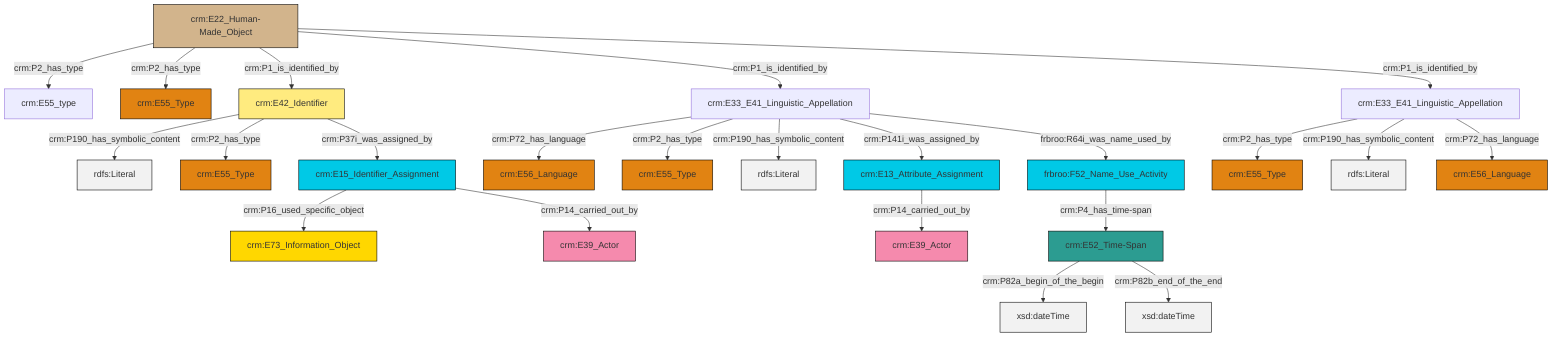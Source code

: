 graph TD
classDef Literal fill:#f2f2f2,stroke:#000000;
classDef CRM_Entity fill:#FFFFFF,stroke:#000000;
classDef Temporal_Entity fill:#00C9E6, stroke:#000000;
classDef Type fill:#E18312, stroke:#000000;
classDef Time-Span fill:#2C9C91, stroke:#000000;
classDef Appellation fill:#FFEB7F, stroke:#000000;
classDef Place fill:#008836, stroke:#000000;
classDef Persistent_Item fill:#B266B2, stroke:#000000;
classDef Conceptual_Object fill:#FFD700, stroke:#000000;
classDef Physical_Thing fill:#D2B48C, stroke:#000000;
classDef Actor fill:#f58aad, stroke:#000000;
classDef PC_Classes fill:#4ce600, stroke:#000000;
classDef Multi fill:#cccccc,stroke:#000000;

4["frbroo:F52_Name_Use_Activity"]:::Temporal_Entity -->|crm:P4_has_time-span| 5["crm:E52_Time-Span"]:::Time-Span
8["crm:E22_Human-Made_Object"]:::Physical_Thing -->|crm:P2_has_type| 9["crm:E55_type"]:::Default
0["crm:E42_Identifier"]:::Appellation -->|crm:P190_has_symbolic_content| 10[rdfs:Literal]:::Literal
5["crm:E52_Time-Span"]:::Time-Span -->|crm:P82a_begin_of_the_begin| 11[xsd:dateTime]:::Literal
14["crm:E33_E41_Linguistic_Appellation"]:::Default -->|crm:P72_has_language| 15["crm:E56_Language"]:::Type
0["crm:E42_Identifier"]:::Appellation -->|crm:P2_has_type| 2["crm:E55_Type"]:::Type
12["crm:E13_Attribute_Assignment"]:::Temporal_Entity -->|crm:P14_carried_out_by| 18["crm:E39_Actor"]:::Actor
8["crm:E22_Human-Made_Object"]:::Physical_Thing -->|crm:P2_has_type| 20["crm:E55_Type"]:::Type
14["crm:E33_E41_Linguistic_Appellation"]:::Default -->|crm:P2_has_type| 21["crm:E55_Type"]:::Type
25["crm:E15_Identifier_Assignment"]:::Temporal_Entity -->|crm:P16_used_specific_object| 26["crm:E73_Information_Object"]:::Conceptual_Object
8["crm:E22_Human-Made_Object"]:::Physical_Thing -->|crm:P1_is_identified_by| 0["crm:E42_Identifier"]:::Appellation
5["crm:E52_Time-Span"]:::Time-Span -->|crm:P82b_end_of_the_end| 27[xsd:dateTime]:::Literal
0["crm:E42_Identifier"]:::Appellation -->|crm:P37i_was_assigned_by| 25["crm:E15_Identifier_Assignment"]:::Temporal_Entity
16["crm:E33_E41_Linguistic_Appellation"]:::Default -->|crm:P2_has_type| 23["crm:E55_Type"]:::Type
14["crm:E33_E41_Linguistic_Appellation"]:::Default -->|crm:P190_has_symbolic_content| 32[rdfs:Literal]:::Literal
8["crm:E22_Human-Made_Object"]:::Physical_Thing -->|crm:P1_is_identified_by| 14["crm:E33_E41_Linguistic_Appellation"]:::Default
25["crm:E15_Identifier_Assignment"]:::Temporal_Entity -->|crm:P14_carried_out_by| 28["crm:E39_Actor"]:::Actor
14["crm:E33_E41_Linguistic_Appellation"]:::Default -->|crm:P141i_was_assigned_by| 12["crm:E13_Attribute_Assignment"]:::Temporal_Entity
14["crm:E33_E41_Linguistic_Appellation"]:::Default -->|frbroo:R64i_was_name_used_by| 4["frbroo:F52_Name_Use_Activity"]:::Temporal_Entity
16["crm:E33_E41_Linguistic_Appellation"]:::Default -->|crm:P190_has_symbolic_content| 36[rdfs:Literal]:::Literal
8["crm:E22_Human-Made_Object"]:::Physical_Thing -->|crm:P1_is_identified_by| 16["crm:E33_E41_Linguistic_Appellation"]:::Default
16["crm:E33_E41_Linguistic_Appellation"]:::Default -->|crm:P72_has_language| 6["crm:E56_Language"]:::Type